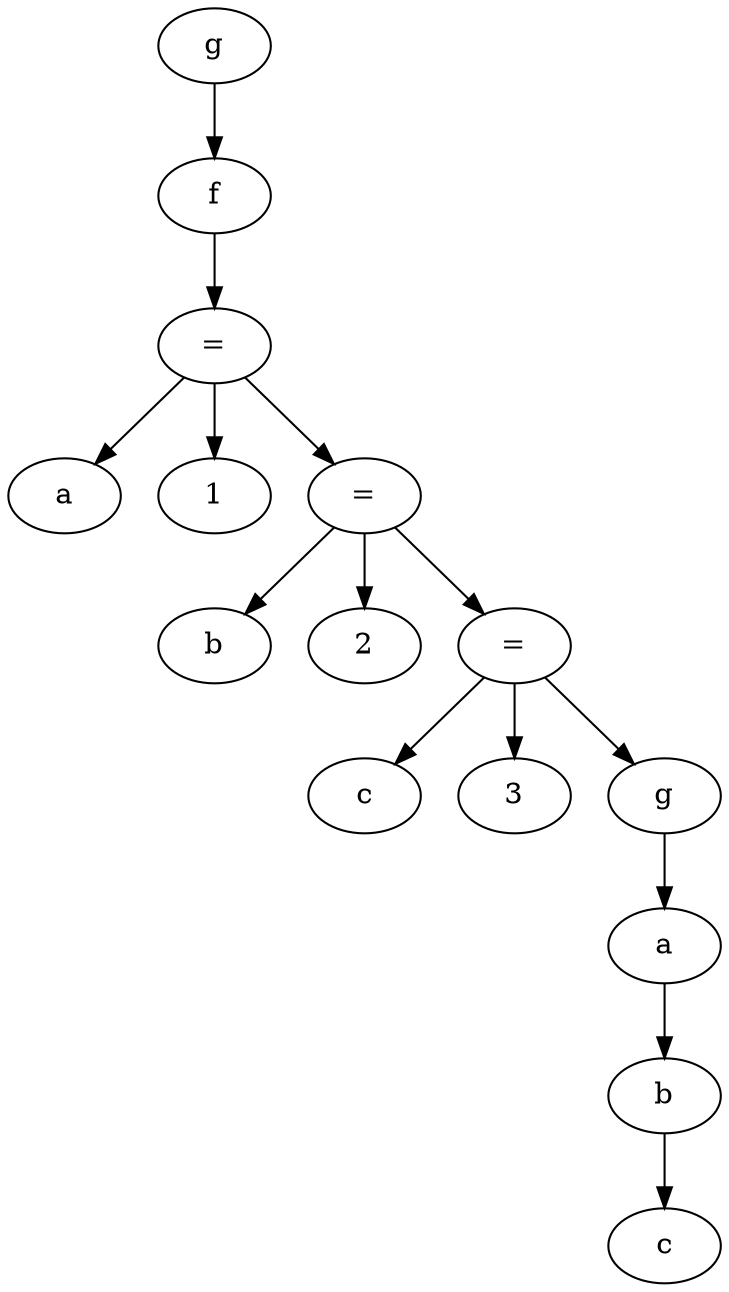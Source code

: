 digraph G {
n0;
n0 -> n1;
n1;
n1 -> n2;
n2;
n2 -> n3;
n2 -> n4;
n2 -> n5;
n3;
n3 [label="a"];
n4;
n4 [label="1"];
n5;
n5 -> n6;
n5 -> n7;
n5 -> n8;
n6;
n6 [label="b"];
n7;
n7 [label="2"];
n8;
n8 -> n9;
n8 -> n10;
n8 -> n11;
n9;
n9 [label="c"];
n10;
n10 [label="3"];
n11;
n11 -> n12;
n12;
n12 -> n13;
n13;
n13 -> n14;
n14;
n14 [label="c"];
n13 [label="b"];
n12 [label="a"];
n11 [label="g"];
n8 [label="="];
n5 [label="="];
n2 [label="="];
n1 [label="f"];
n0 [label="g"];

}